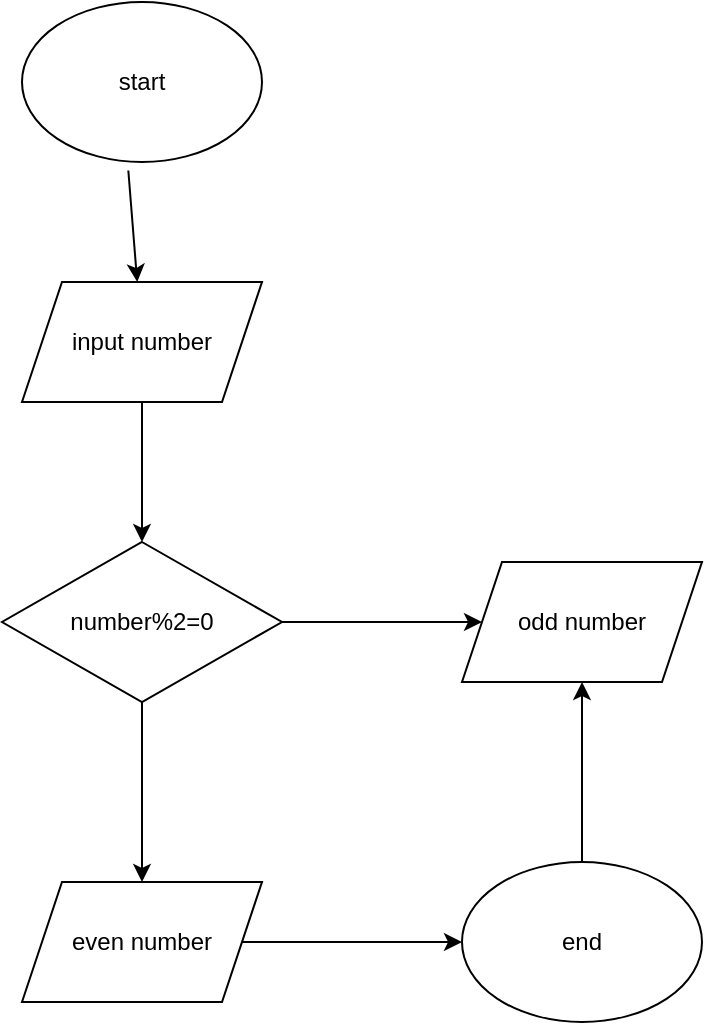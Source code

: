 <mxfile version="26.2.14">
  <diagram name="Page-1" id="DXUaXx8Im4-oodSSwy1s">
    <mxGraphModel dx="1158" dy="624" grid="1" gridSize="10" guides="1" tooltips="1" connect="1" arrows="1" fold="1" page="1" pageScale="1" pageWidth="827" pageHeight="1169" background="light-dark(#FFFFFF,#000000)" math="0" shadow="0">
      <root>
        <mxCell id="0" />
        <mxCell id="1" parent="0" />
        <mxCell id="ZHCTBQIuarvFd4h09J1_-1" value="start" style="ellipse;whiteSpace=wrap;html=1;" vertex="1" parent="1">
          <mxGeometry x="340" y="20" width="120" height="80" as="geometry" />
        </mxCell>
        <mxCell id="ZHCTBQIuarvFd4h09J1_-3" value="" style="endArrow=classic;html=1;rounded=0;exitX=0.443;exitY=1.053;exitDx=0;exitDy=0;exitPerimeter=0;" edge="1" parent="1" source="ZHCTBQIuarvFd4h09J1_-1" target="ZHCTBQIuarvFd4h09J1_-4">
          <mxGeometry width="50" height="50" relative="1" as="geometry">
            <mxPoint x="440" y="220" as="sourcePoint" />
            <mxPoint x="400" y="160" as="targetPoint" />
          </mxGeometry>
        </mxCell>
        <mxCell id="ZHCTBQIuarvFd4h09J1_-7" value="" style="edgeStyle=orthogonalEdgeStyle;rounded=0;orthogonalLoop=1;jettySize=auto;html=1;" edge="1" parent="1" source="ZHCTBQIuarvFd4h09J1_-4" target="ZHCTBQIuarvFd4h09J1_-6">
          <mxGeometry relative="1" as="geometry" />
        </mxCell>
        <mxCell id="ZHCTBQIuarvFd4h09J1_-4" value="input number" style="shape=parallelogram;perimeter=parallelogramPerimeter;whiteSpace=wrap;html=1;fixedSize=1;" vertex="1" parent="1">
          <mxGeometry x="340" y="160" width="120" height="60" as="geometry" />
        </mxCell>
        <mxCell id="ZHCTBQIuarvFd4h09J1_-9" value="" style="edgeStyle=orthogonalEdgeStyle;rounded=0;orthogonalLoop=1;jettySize=auto;html=1;" edge="1" parent="1" source="ZHCTBQIuarvFd4h09J1_-6" target="ZHCTBQIuarvFd4h09J1_-8">
          <mxGeometry relative="1" as="geometry" />
        </mxCell>
        <mxCell id="ZHCTBQIuarvFd4h09J1_-11" value="" style="edgeStyle=orthogonalEdgeStyle;rounded=0;orthogonalLoop=1;jettySize=auto;html=1;" edge="1" parent="1" source="ZHCTBQIuarvFd4h09J1_-6" target="ZHCTBQIuarvFd4h09J1_-10">
          <mxGeometry relative="1" as="geometry" />
        </mxCell>
        <mxCell id="ZHCTBQIuarvFd4h09J1_-6" value="number%2=0" style="rhombus;whiteSpace=wrap;html=1;" vertex="1" parent="1">
          <mxGeometry x="330" y="290" width="140" height="80" as="geometry" />
        </mxCell>
        <mxCell id="ZHCTBQIuarvFd4h09J1_-8" value="odd number" style="shape=parallelogram;perimeter=parallelogramPerimeter;whiteSpace=wrap;html=1;fixedSize=1;" vertex="1" parent="1">
          <mxGeometry x="560" y="300" width="120" height="60" as="geometry" />
        </mxCell>
        <mxCell id="ZHCTBQIuarvFd4h09J1_-13" value="" style="edgeStyle=orthogonalEdgeStyle;rounded=0;orthogonalLoop=1;jettySize=auto;html=1;" edge="1" parent="1" source="ZHCTBQIuarvFd4h09J1_-10" target="ZHCTBQIuarvFd4h09J1_-12">
          <mxGeometry relative="1" as="geometry" />
        </mxCell>
        <mxCell id="ZHCTBQIuarvFd4h09J1_-10" value="even number" style="shape=parallelogram;perimeter=parallelogramPerimeter;whiteSpace=wrap;html=1;fixedSize=1;" vertex="1" parent="1">
          <mxGeometry x="340" y="460" width="120" height="60" as="geometry" />
        </mxCell>
        <mxCell id="ZHCTBQIuarvFd4h09J1_-14" value="" style="edgeStyle=orthogonalEdgeStyle;rounded=0;orthogonalLoop=1;jettySize=auto;html=1;" edge="1" parent="1" source="ZHCTBQIuarvFd4h09J1_-12" target="ZHCTBQIuarvFd4h09J1_-8">
          <mxGeometry relative="1" as="geometry" />
        </mxCell>
        <mxCell id="ZHCTBQIuarvFd4h09J1_-12" value="end" style="ellipse;whiteSpace=wrap;html=1;" vertex="1" parent="1">
          <mxGeometry x="560" y="450" width="120" height="80" as="geometry" />
        </mxCell>
      </root>
    </mxGraphModel>
  </diagram>
</mxfile>
